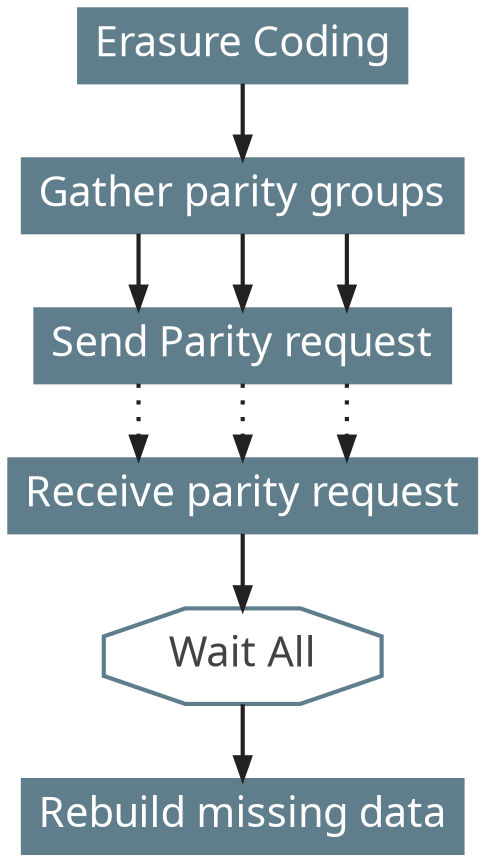 digraph Recovery {
    node [shape=box style="filled" color="#607d8b" fontcolor=white
    fontsize=20.0 fontname="Noto Sans" ]
    edge [color="#212121" penwidth=2.0 fontname="Noto Sans" fontsize=18.0]
    node [shape=box]
    splines=ortho
    style=dashed

    wait_all_parity [shape = "octagon" label = "Wait All" style=solid
    color="#607d8b" fontcolor="#424242" penwidth=2]
    erasure_coding [label="Erasure Coding"]
    gather_parity_map [label="Gather parity groups"]
    send_parity_request [label="Send Parity request"]
    rebuild_missing_data [label="Rebuild missing data"]
    recv_parity_request [label="Receive parity request"]

    erasure_coding -> gather_parity_map -> send_parity_request
    gather_parity_map -> send_parity_request
    gather_parity_map -> send_parity_request
    send_parity_request -> recv_parity_request [style=dotted]
    send_parity_request -> recv_parity_request [style=dotted]
    send_parity_request -> recv_parity_request [style=dotted]
    recv_parity_request -> wait_all_parity -> rebuild_missing_data

}
